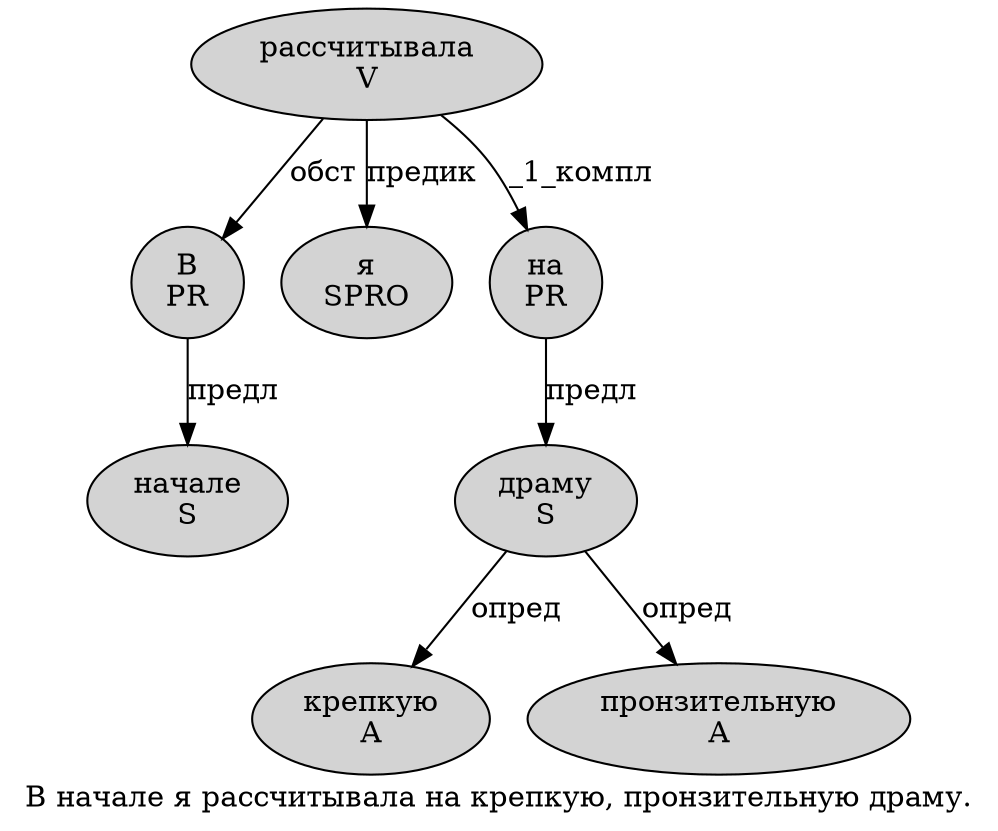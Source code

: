digraph SENTENCE_2262 {
	graph [label="В начале я рассчитывала на крепкую, пронзительную драму."]
	node [style=filled]
		0 [label="В
PR" color="" fillcolor=lightgray penwidth=1 shape=ellipse]
		1 [label="начале
S" color="" fillcolor=lightgray penwidth=1 shape=ellipse]
		2 [label="я
SPRO" color="" fillcolor=lightgray penwidth=1 shape=ellipse]
		3 [label="рассчитывала
V" color="" fillcolor=lightgray penwidth=1 shape=ellipse]
		4 [label="на
PR" color="" fillcolor=lightgray penwidth=1 shape=ellipse]
		5 [label="крепкую
A" color="" fillcolor=lightgray penwidth=1 shape=ellipse]
		7 [label="пронзительную
A" color="" fillcolor=lightgray penwidth=1 shape=ellipse]
		8 [label="драму
S" color="" fillcolor=lightgray penwidth=1 shape=ellipse]
			8 -> 5 [label="опред"]
			8 -> 7 [label="опред"]
			4 -> 8 [label="предл"]
			3 -> 0 [label="обст"]
			3 -> 2 [label="предик"]
			3 -> 4 [label="_1_компл"]
			0 -> 1 [label="предл"]
}
